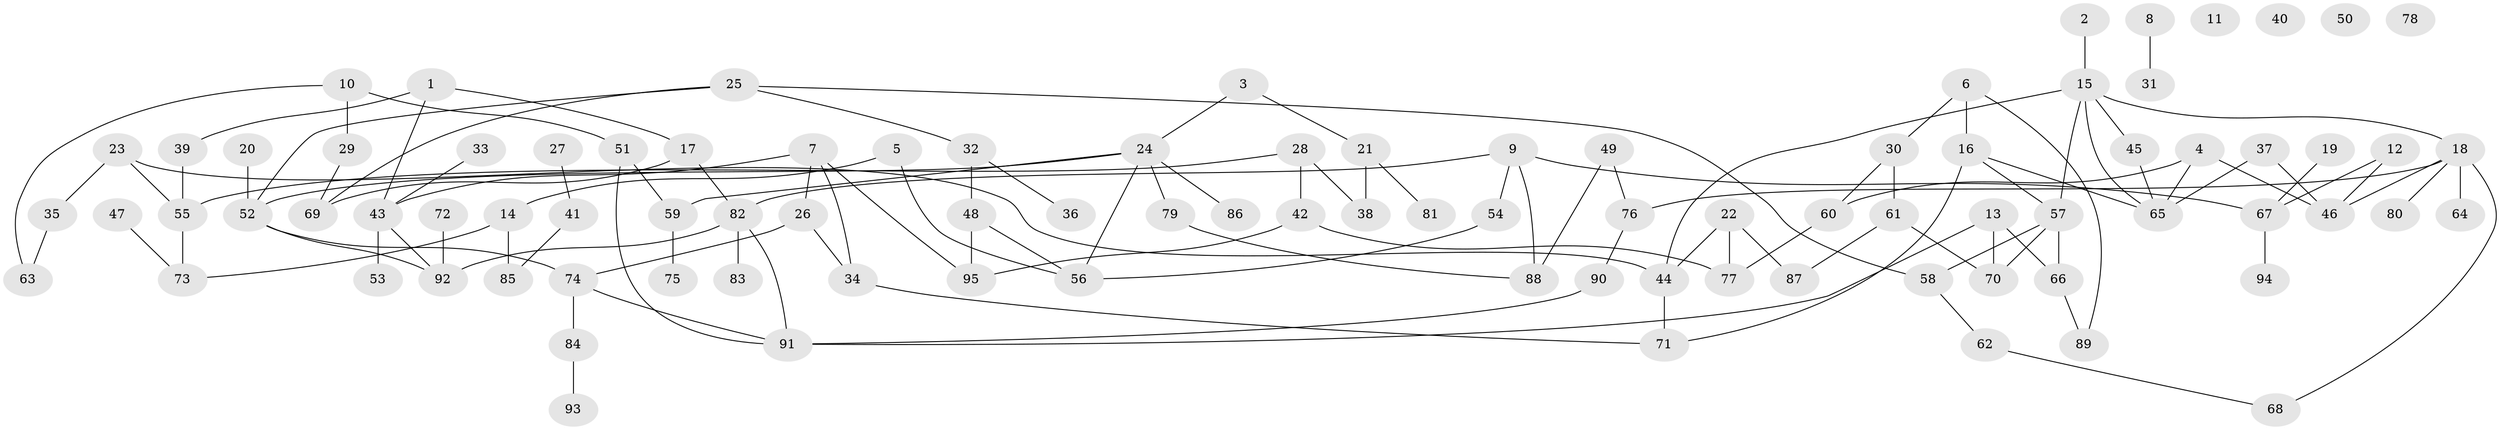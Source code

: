 // coarse degree distribution, {4: 0.05555555555555555, 7: 0.05555555555555555, 9: 0.027777777777777776, 5: 0.08333333333333333, 3: 0.1388888888888889, 6: 0.08333333333333333, 0: 0.1388888888888889, 8: 0.05555555555555555, 2: 0.16666666666666666, 1: 0.19444444444444445}
// Generated by graph-tools (version 1.1) at 2025/16/03/04/25 18:16:46]
// undirected, 95 vertices, 123 edges
graph export_dot {
graph [start="1"]
  node [color=gray90,style=filled];
  1;
  2;
  3;
  4;
  5;
  6;
  7;
  8;
  9;
  10;
  11;
  12;
  13;
  14;
  15;
  16;
  17;
  18;
  19;
  20;
  21;
  22;
  23;
  24;
  25;
  26;
  27;
  28;
  29;
  30;
  31;
  32;
  33;
  34;
  35;
  36;
  37;
  38;
  39;
  40;
  41;
  42;
  43;
  44;
  45;
  46;
  47;
  48;
  49;
  50;
  51;
  52;
  53;
  54;
  55;
  56;
  57;
  58;
  59;
  60;
  61;
  62;
  63;
  64;
  65;
  66;
  67;
  68;
  69;
  70;
  71;
  72;
  73;
  74;
  75;
  76;
  77;
  78;
  79;
  80;
  81;
  82;
  83;
  84;
  85;
  86;
  87;
  88;
  89;
  90;
  91;
  92;
  93;
  94;
  95;
  1 -- 17;
  1 -- 39;
  1 -- 43;
  2 -- 15;
  3 -- 21;
  3 -- 24;
  4 -- 46;
  4 -- 60;
  4 -- 65;
  5 -- 14;
  5 -- 56;
  6 -- 16;
  6 -- 30;
  6 -- 89;
  7 -- 26;
  7 -- 34;
  7 -- 43;
  7 -- 95;
  8 -- 31;
  9 -- 54;
  9 -- 67;
  9 -- 82;
  9 -- 88;
  10 -- 29;
  10 -- 51;
  10 -- 63;
  12 -- 46;
  12 -- 67;
  13 -- 66;
  13 -- 70;
  13 -- 91;
  14 -- 73;
  14 -- 85;
  15 -- 18;
  15 -- 44;
  15 -- 45;
  15 -- 57;
  15 -- 65;
  16 -- 57;
  16 -- 65;
  16 -- 71;
  17 -- 69;
  17 -- 82;
  18 -- 46;
  18 -- 64;
  18 -- 68;
  18 -- 76;
  18 -- 80;
  19 -- 67;
  20 -- 52;
  21 -- 38;
  21 -- 81;
  22 -- 44;
  22 -- 77;
  22 -- 87;
  23 -- 35;
  23 -- 44;
  23 -- 55;
  24 -- 52;
  24 -- 56;
  24 -- 59;
  24 -- 79;
  24 -- 86;
  25 -- 32;
  25 -- 52;
  25 -- 58;
  25 -- 69;
  26 -- 34;
  26 -- 74;
  27 -- 41;
  28 -- 38;
  28 -- 42;
  28 -- 55;
  29 -- 69;
  30 -- 60;
  30 -- 61;
  32 -- 36;
  32 -- 48;
  33 -- 43;
  34 -- 71;
  35 -- 63;
  37 -- 46;
  37 -- 65;
  39 -- 55;
  41 -- 85;
  42 -- 77;
  42 -- 95;
  43 -- 53;
  43 -- 92;
  44 -- 71;
  45 -- 65;
  47 -- 73;
  48 -- 56;
  48 -- 95;
  49 -- 76;
  49 -- 88;
  51 -- 59;
  51 -- 91;
  52 -- 74;
  52 -- 92;
  54 -- 56;
  55 -- 73;
  57 -- 58;
  57 -- 66;
  57 -- 70;
  58 -- 62;
  59 -- 75;
  60 -- 77;
  61 -- 70;
  61 -- 87;
  62 -- 68;
  66 -- 89;
  67 -- 94;
  72 -- 92;
  74 -- 84;
  74 -- 91;
  76 -- 90;
  79 -- 88;
  82 -- 83;
  82 -- 91;
  82 -- 92;
  84 -- 93;
  90 -- 91;
}
